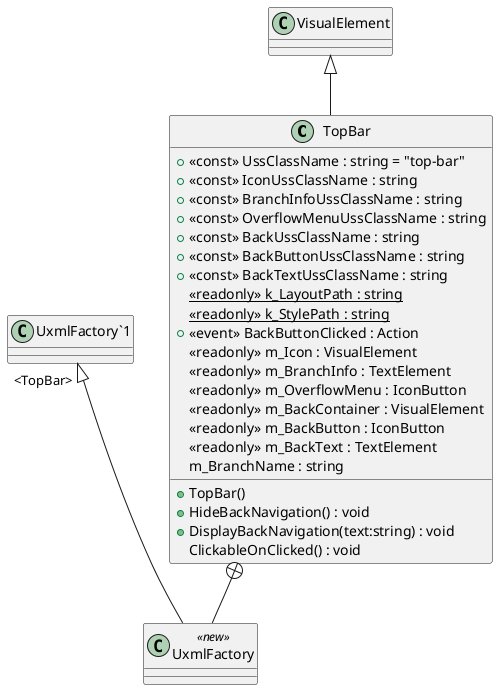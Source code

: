 @startuml
class TopBar {
    + <<const>> UssClassName : string = "top-bar"
    + <<const>> IconUssClassName : string
    + <<const>> BranchInfoUssClassName : string
    + <<const>> OverflowMenuUssClassName : string
    + <<const>> BackUssClassName : string
    + <<const>> BackButtonUssClassName : string
    + <<const>> BackTextUssClassName : string
    {static} <<readonly>> k_LayoutPath : string
    {static} <<readonly>> k_StylePath : string
    +  <<event>> BackButtonClicked : Action 
    <<readonly>> m_Icon : VisualElement
    <<readonly>> m_BranchInfo : TextElement
    <<readonly>> m_OverflowMenu : IconButton
    <<readonly>> m_BackContainer : VisualElement
    <<readonly>> m_BackButton : IconButton
    <<readonly>> m_BackText : TextElement
    m_BranchName : string
    + TopBar()
    + HideBackNavigation() : void
    + DisplayBackNavigation(text:string) : void
    ClickableOnClicked() : void
}
class UxmlFactory <<new>> {
}
VisualElement <|-- TopBar
TopBar +-- UxmlFactory
"UxmlFactory`1" "<TopBar>" <|-- UxmlFactory
@enduml
